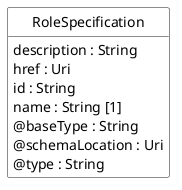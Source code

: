 @startuml
hide circle
hide methods
hide stereotype
show <<Enumeration>> stereotype
skinparam class {
   BackgroundColor<<Enumeration>> #E6F5F7
   BackgroundColor<<Ref>> #FFFFE0
   BackgroundColor<<Pivot>> #FFFFFFF
   BackgroundColor<<SimpleType>> #E2F0DA
   BackgroundColor #FCF2E3
}

class RoleSpecification <<Pivot>> {
    description : String
    href : Uri
    id : String
    name : String [1]
    @baseType : String
    @schemaLocation : Uri
    @type : String
}


@enduml